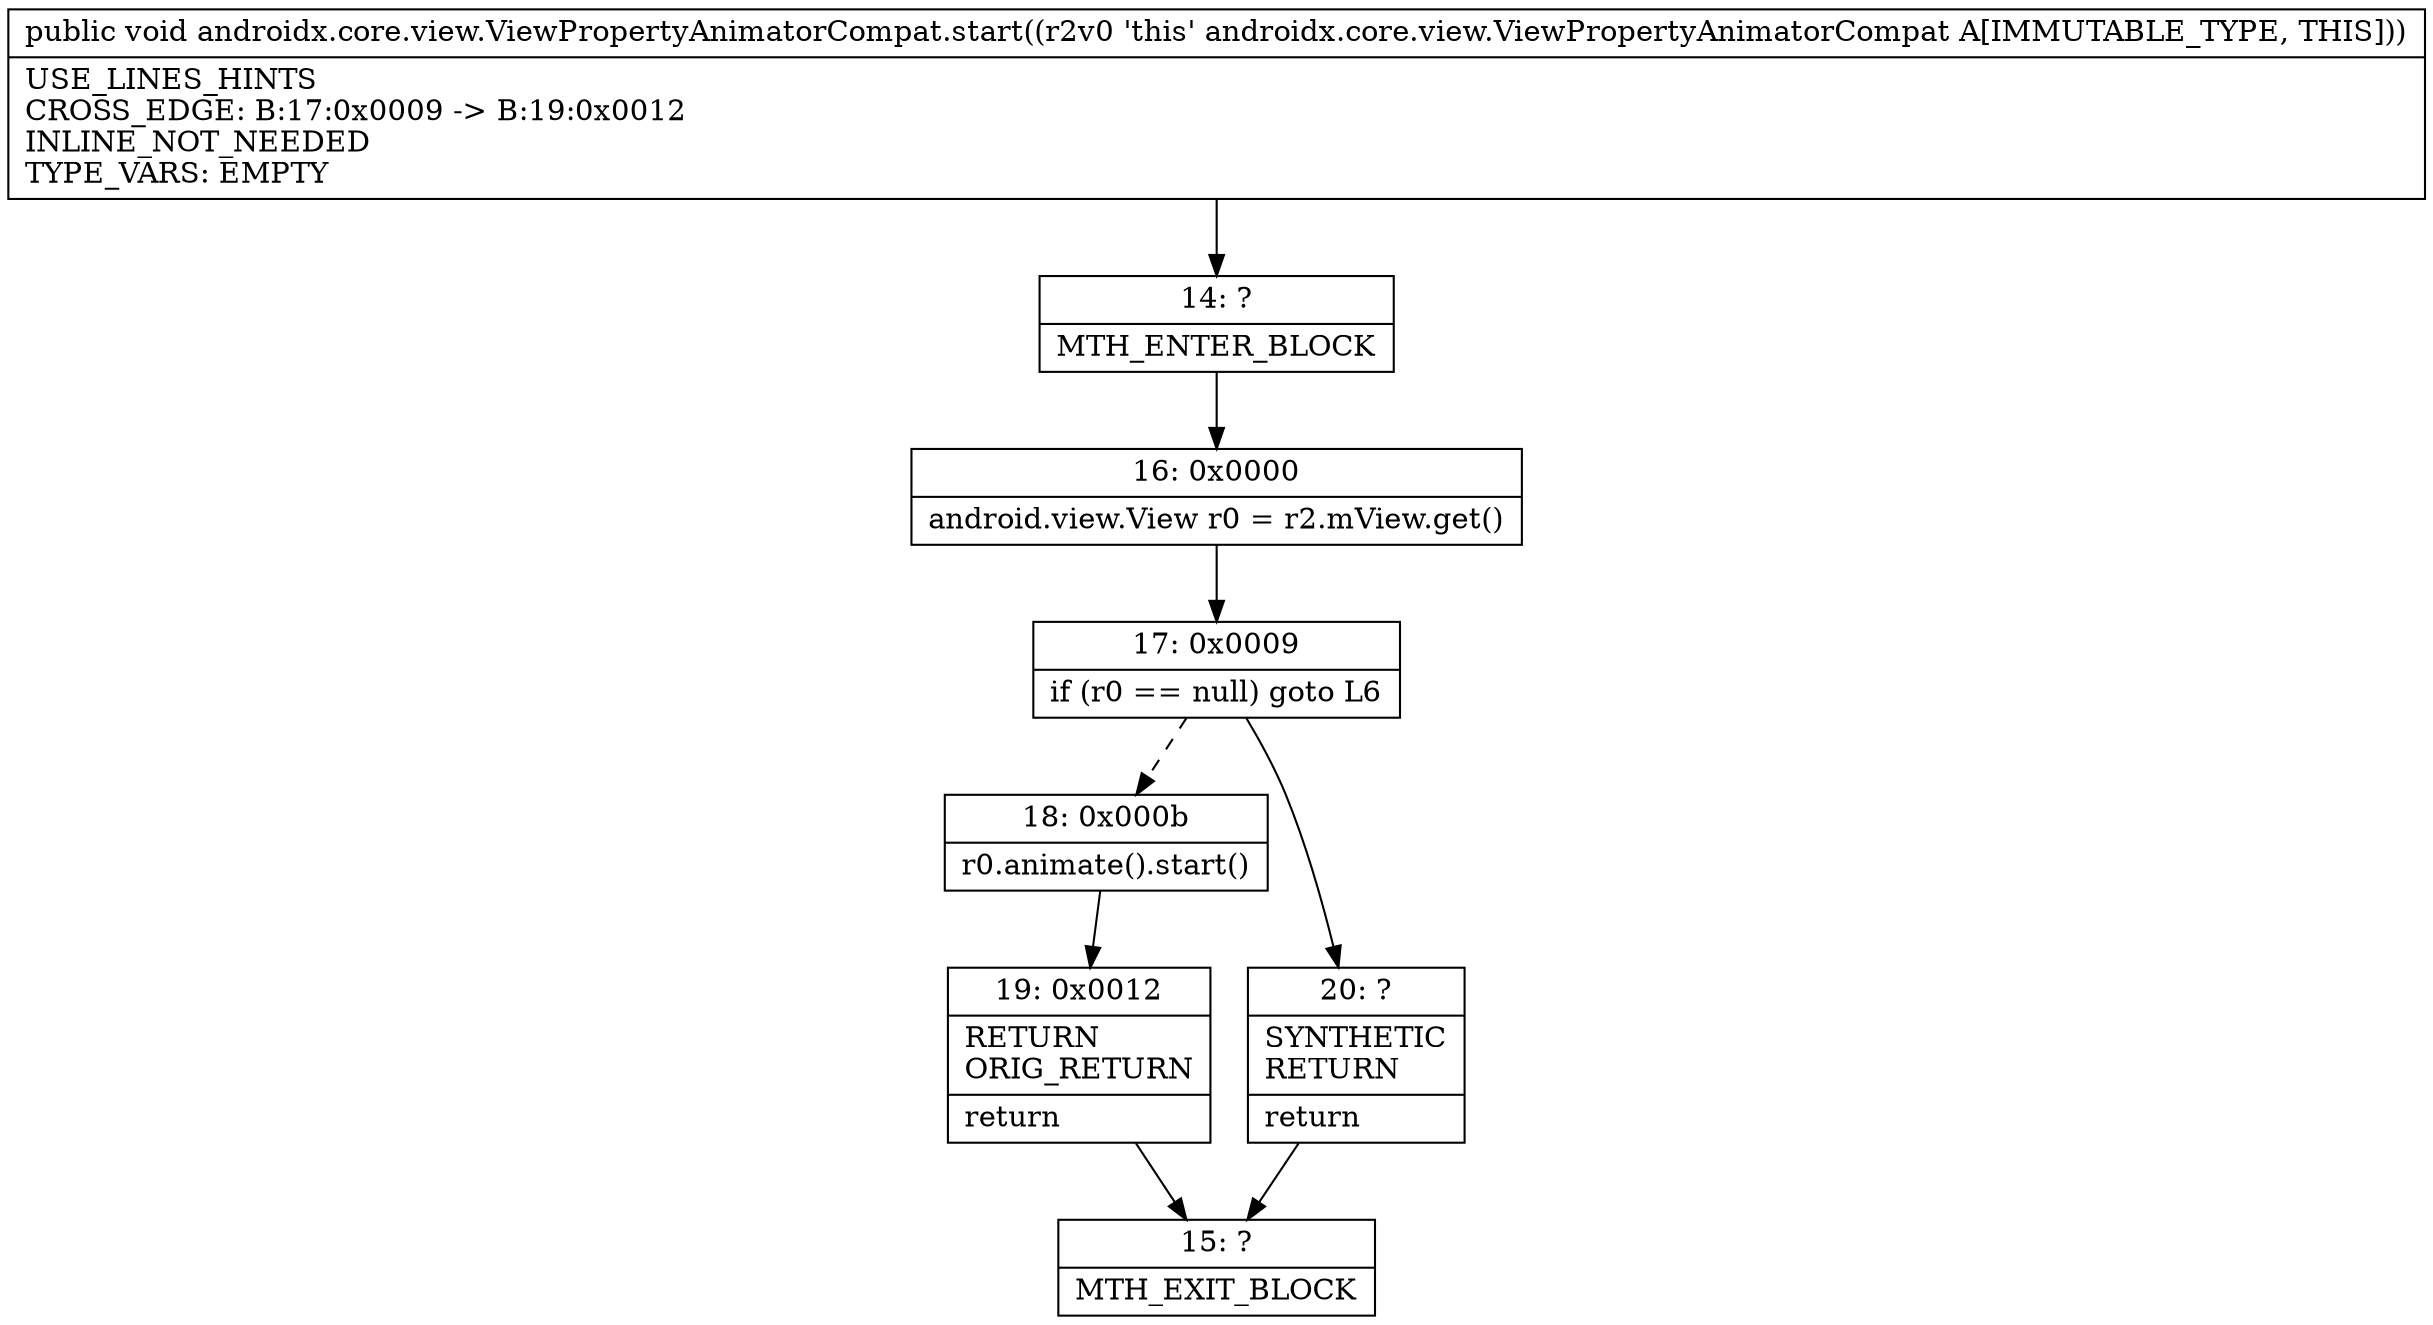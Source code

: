 digraph "CFG forandroidx.core.view.ViewPropertyAnimatorCompat.start()V" {
Node_14 [shape=record,label="{14\:\ ?|MTH_ENTER_BLOCK\l}"];
Node_16 [shape=record,label="{16\:\ 0x0000|android.view.View r0 = r2.mView.get()\l}"];
Node_17 [shape=record,label="{17\:\ 0x0009|if (r0 == null) goto L6\l}"];
Node_18 [shape=record,label="{18\:\ 0x000b|r0.animate().start()\l}"];
Node_19 [shape=record,label="{19\:\ 0x0012|RETURN\lORIG_RETURN\l|return\l}"];
Node_15 [shape=record,label="{15\:\ ?|MTH_EXIT_BLOCK\l}"];
Node_20 [shape=record,label="{20\:\ ?|SYNTHETIC\lRETURN\l|return\l}"];
MethodNode[shape=record,label="{public void androidx.core.view.ViewPropertyAnimatorCompat.start((r2v0 'this' androidx.core.view.ViewPropertyAnimatorCompat A[IMMUTABLE_TYPE, THIS]))  | USE_LINES_HINTS\lCROSS_EDGE: B:17:0x0009 \-\> B:19:0x0012\lINLINE_NOT_NEEDED\lTYPE_VARS: EMPTY\l}"];
MethodNode -> Node_14;Node_14 -> Node_16;
Node_16 -> Node_17;
Node_17 -> Node_18[style=dashed];
Node_17 -> Node_20;
Node_18 -> Node_19;
Node_19 -> Node_15;
Node_20 -> Node_15;
}

